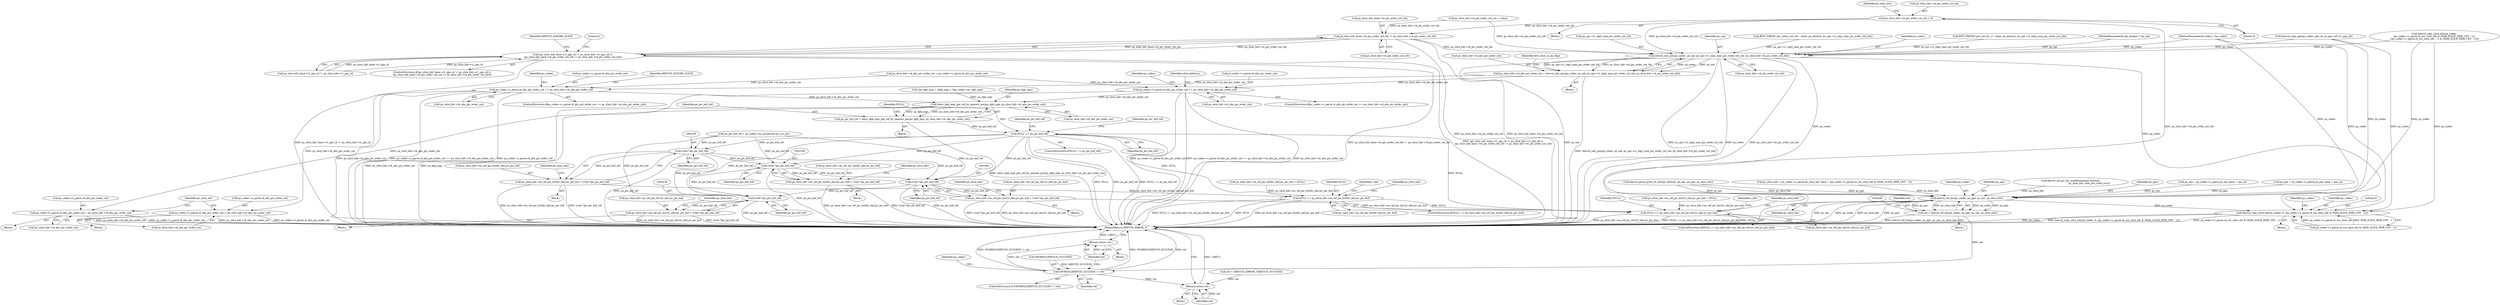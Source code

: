 digraph "0_Android_a1424724a00d62ac5efa0e27953eed66850d662f@pointer" {
"1000560" [label="(Call,ps_slice_hdr->i4_pic_order_cnt_lsb = 0)"];
"1001637" [label="(Call,ps_slice_hdr_base->i4_pic_order_cnt_lsb != ps_slice_hdr->i4_pic_order_cnt_lsb)"];
"1001629" [label="(Call,(ps_slice_hdr_base->i1_pps_id != ps_slice_hdr->i1_pps_id) ||\n (ps_slice_hdr_base->i4_pic_order_cnt_lsb != ps_slice_hdr->i4_pic_order_cnt_lsb))"];
"1001658" [label="(Call,ihevcd_calc_poc(ps_codec, ps_nal, ps_sps->i1_log2_max_pic_order_cnt_lsb, ps_slice_hdr->i4_pic_order_cnt_lsb))"];
"1001654" [label="(Call,ps_slice_hdr->i4_abs_pic_order_cnt = ihevcd_calc_poc(ps_codec, ps_nal, ps_sps->i1_log2_max_pic_order_cnt_lsb, ps_slice_hdr->i4_pic_order_cnt_lsb))"];
"1001683" [label="(Call,ps_codec->s_parse.i4_abs_pic_order_cnt == ps_slice_hdr->i4_abs_pic_order_cnt)"];
"1001837" [label="(Call,ps_codec->s_parse.i4_abs_pic_order_cnt = ps_slice_hdr->i4_abs_pic_order_cnt)"];
"1002238" [label="(Call,ihevc_dpb_mgr_get_ref_by_nearest_poc(ps_dpb_mgr, ps_slice_hdr->i4_abs_pic_order_cnt))"];
"1002236" [label="(Call,ps_pic_buf_ref = ihevc_dpb_mgr_get_ref_by_nearest_poc(ps_dpb_mgr, ps_slice_hdr->i4_abs_pic_order_cnt))"];
"1002244" [label="(Call,NULL == ps_pic_buf_ref)"];
"1002286" [label="(Call,NULL == ps_slice_hdr->as_ref_pic_list0[r_idx].pv_pic_buf)"];
"1002365" [label="(Call,NULL == ps_slice_hdr->as_ref_pic_list1[r_idx].pv_pic_buf)"];
"1002304" [label="(Call,(void *)ps_pic_buf_ref)"];
"1002296" [label="(Call,ps_slice_hdr->as_ref_pic_list0[r_idx].pv_pic_buf = (void *)ps_pic_buf_ref)"];
"1002338" [label="(Call,(void *)ps_pic_buf_ref)"];
"1002330" [label="(Call,ps_slice_hdr->as_ref_pic_list0[r_idx].pv_pic_buf = (void *)ps_pic_buf_ref)"];
"1002383" [label="(Call,(void *)ps_pic_buf_ref)"];
"1002375" [label="(Call,ps_slice_hdr->as_ref_pic_list1[r_idx].pv_pic_buf = (void *)ps_pic_buf_ref)"];
"1002417" [label="(Call,(void *)ps_pic_buf_ref)"];
"1002409" [label="(Call,ps_slice_hdr->as_ref_pic_list1[r_idx].pv_pic_buf = (void *)ps_pic_buf_ref)"];
"1001849" [label="(Call,ps_codec->s_parse.i4_abs_pic_order_cnt == ps_slice_hdr->i4_abs_pic_order_cnt)"];
"1001860" [label="(Call,ps_codec->s_parse.i4_abs_pic_order_cnt = ps_slice_hdr->i4_abs_pic_order_cnt)"];
"1002198" [label="(Call,ihevcd_ref_list(ps_codec, ps_pps, ps_sps, ps_slice_hdr))"];
"1002196" [label="(Call,ret = ihevcd_ref_list(ps_codec, ps_pps, ps_sps, ps_slice_hdr))"];
"1002204" [label="(Call,(WORD32)IHEVCD_SUCCESS != ret)"];
"1002210" [label="(Return,return ret;)"];
"1002615" [label="(Return,return ret;)"];
"1002515" [label="(Call,ihevcd_copy_slice_hdr(ps_codec, 0, (ps_codec->s_parse.i4_cur_slice_idx & (MAX_SLICE_HDR_CNT - 1))))"];
"1002211" [label="(Identifier,ret)"];
"1002197" [label="(Identifier,ret)"];
"1002288" [label="(Call,ps_slice_hdr->as_ref_pic_list0[r_idx].pv_pic_buf)"];
"1002198" [label="(Call,ihevcd_ref_list(ps_codec, ps_pps, ps_sps, ps_slice_hdr))"];
"1002158" [label="(Call,ps_slice_hdr->as_ref_pic_list0[r_idx].pv_pic_buf = NULL)"];
"1001830" [label="(Block,)"];
"1000438" [label="(Call,ihevcd_copy_slice_hdr(ps_codec,\n (ps_codec->s_parse.i4_cur_slice_idx & (MAX_SLICE_HDR_CNT - 1)),\n ((ps_codec->s_parse.i4_cur_slice_idx - 1) & (MAX_SLICE_HDR_CNT - 1))))"];
"1002340" [label="(Identifier,ps_pic_buf_ref)"];
"1000132" [label="(Block,)"];
"1000130" [label="(MethodParameterIn,codec_t *ps_codec)"];
"1002424" [label="(Identifier,ps_slice_hdr)"];
"1000945" [label="(Call,BITS_PARSE(\"poc_lsb_lt[ i ]\", value, ps_bitstrm, ps_sps->i1_log2_max_pic_order_cnt_lsb))"];
"1000131" [label="(MethodParameterIn,nal_header_t *ps_nal)"];
"1000263" [label="(Call,ihevcd_copy_pps(ps_codec, pps_id, ps_pps_ref->i1_pps_id))"];
"1000567" [label="(Identifier,ps_slice_hdr)"];
"1001654" [label="(Call,ps_slice_hdr->i4_abs_pic_order_cnt = ihevcd_calc_poc(ps_codec, ps_nal, ps_sps->i1_log2_max_pic_order_cnt_lsb, ps_slice_hdr->i4_pic_order_cnt_lsb))"];
"1002329" [label="(Block,)"];
"1002245" [label="(Identifier,NULL)"];
"1000397" [label="(Call,ps_slice_hdr = ps_codec->s_parse.ps_slice_hdr_base + (ps_codec->s_parse.i4_cur_slice_idx & (MAX_SLICE_HDR_CNT - 1)))"];
"1001638" [label="(Call,ps_slice_hdr_base->i4_pic_order_cnt_lsb)"];
"1000689" [label="(Call,ps_slice_hdr->i4_pic_order_cnt_lsb = value)"];
"1002199" [label="(Identifier,ps_codec)"];
"1001630" [label="(Call,ps_slice_hdr_base->i1_pps_id != ps_slice_hdr->i1_pps_id)"];
"1002238" [label="(Call,ihevc_dpb_mgr_get_ref_by_nearest_poc(ps_dpb_mgr, ps_slice_hdr->i4_abs_pic_order_cnt))"];
"1002345" [label="(Identifier,ps_slice_hdr)"];
"1002374" [label="(Block,)"];
"1001658" [label="(Call,ihevcd_calc_poc(ps_codec, ps_nal, ps_sps->i1_log2_max_pic_order_cnt_lsb, ps_slice_hdr->i4_pic_order_cnt_lsb))"];
"1002216" [label="(Block,)"];
"1002205" [label="(Call,(WORD32)IHEVCD_SUCCESS)"];
"1002408" [label="(Block,)"];
"1002297" [label="(Call,ps_slice_hdr->as_ref_pic_list0[r_idx].pv_pic_buf)"];
"1002201" [label="(Identifier,ps_sps)"];
"1002196" [label="(Call,ret = ihevcd_ref_list(ps_codec, ps_pps, ps_sps, ps_slice_hdr))"];
"1000561" [label="(Call,ps_slice_hdr->i4_pic_order_cnt_lsb)"];
"1001664" [label="(Call,ps_slice_hdr->i4_pic_order_cnt_lsb)"];
"1001859" [label="(Identifier,IHEVCD_IGNORE_SLICE)"];
"1002200" [label="(Identifier,ps_pps)"];
"1001871" [label="(Identifier,ps_slice_hdr)"];
"1002366" [label="(Identifier,NULL)"];
"1002417" [label="(Call,(void *)ps_pic_buf_ref)"];
"1002529" [label="(Identifier,ps_codec)"];
"1000682" [label="(Call,BITS_PARSE(\"pic_order_cnt_lsb\", value, ps_bitstrm, ps_sps->i1_log2_max_pic_order_cnt_lsb))"];
"1001659" [label="(Identifier,ps_codec)"];
"1001762" [label="(Identifier,ps_codec)"];
"1001849" [label="(Call,ps_codec->s_parse.i4_abs_pic_order_cnt == ps_slice_hdr->i4_abs_pic_order_cnt)"];
"1001861" [label="(Call,ps_codec->s_parse.i4_abs_pic_order_cnt)"];
"1002195" [label="(Block,)"];
"1001848" [label="(ControlStructure,if(ps_codec->s_parse.i4_abs_pic_order_cnt == ps_slice_hdr->i4_abs_pic_order_cnt))"];
"1001860" [label="(Call,ps_codec->s_parse.i4_abs_pic_order_cnt = ps_slice_hdr->i4_abs_pic_order_cnt)"];
"1002376" [label="(Call,ps_slice_hdr->as_ref_pic_list1[r_idx].pv_pic_buf)"];
"1001661" [label="(Call,ps_sps->i1_log2_max_pic_order_cnt_lsb)"];
"1002285" [label="(ControlStructure,if(NULL == ps_slice_hdr->as_ref_pic_list0[r_idx].pv_pic_buf))"];
"1001275" [label="(Call,ihevcd_ref_pic_list_modification(ps_bitstrm,\n                                                 ps_slice_hdr, num_poc_total_curr))"];
"1002248" [label="(Call,ps_pic_buf_ref = ps_codec->as_process[0].ps_cur_pic)"];
"1001863" [label="(Identifier,ps_codec)"];
"1001646" [label="(Identifier,IHEVCD_IGNORE_SLICE)"];
"1002516" [label="(Identifier,ps_codec)"];
"1002338" [label="(Call,(void *)ps_pic_buf_ref)"];
"1002304" [label="(Call,(void *)ps_pic_buf_ref)"];
"1002331" [label="(Call,ps_slice_hdr->as_ref_pic_list0[r_idx].pv_pic_buf)"];
"1002615" [label="(Return,return ret;)"];
"1002209" [label="(Block,)"];
"1001683" [label="(Call,ps_codec->s_parse.i4_abs_pic_order_cnt == ps_slice_hdr->i4_abs_pic_order_cnt)"];
"1002617" [label="(MethodReturn,IHEVCD_ERROR_T)"];
"1002286" [label="(Call,NULL == ps_slice_hdr->as_ref_pic_list0[r_idx].pv_pic_buf)"];
"1001682" [label="(ControlStructure,if(ps_codec->s_parse.i4_abs_pic_order_cnt == ps_slice_hdr->i4_abs_pic_order_cnt))"];
"1001695" [label="(Identifier,slice_address)"];
"1002409" [label="(Call,ps_slice_hdr->as_ref_pic_list1[r_idx].pv_pic_buf = (void *)ps_pic_buf_ref)"];
"1002517" [label="(Literal,0)"];
"1001847" [label="(Block,)"];
"1002287" [label="(Identifier,NULL)"];
"1002306" [label="(Identifier,ps_pic_buf_ref)"];
"1002221" [label="(Call,*ps_dpb_mgr = (dpb_mgr_t *)ps_codec->pv_dpb_mgr)"];
"1002390" [label="(Identifier,ps_slice_hdr)"];
"1001855" [label="(Call,ps_slice_hdr->i4_abs_pic_order_cnt)"];
"1000274" [label="(Call,ps_sps = ps_codec->s_parse.ps_sps_base + sps_id)"];
"1002240" [label="(Call,ps_slice_hdr->i4_abs_pic_order_cnt)"];
"1002249" [label="(Identifier,ps_pic_buf_ref)"];
"1000221" [label="(Call,ps_pps = ps_codec->s_parse.ps_pps_base + pps_id)"];
"1001655" [label="(Call,ps_slice_hdr->i4_abs_pic_order_cnt)"];
"1001684" [label="(Call,ps_codec->s_parse.i4_abs_pic_order_cnt)"];
"1001629" [label="(Call,(ps_slice_hdr_base->i1_pps_id != ps_slice_hdr->i1_pps_id) ||\n (ps_slice_hdr_base->i4_pic_order_cnt_lsb != ps_slice_hdr->i4_pic_order_cnt_lsb))"];
"1000554" [label="(Block,)"];
"1001641" [label="(Call,ps_slice_hdr->i4_pic_order_cnt_lsb)"];
"1002176" [label="(Call,ps_slice_hdr->as_ref_pic_list1[r_idx].pv_pic_buf = NULL)"];
"1002367" [label="(Call,ps_slice_hdr->as_ref_pic_list1[r_idx].pv_pic_buf)"];
"1002267" [label="(Identifier,ps_mv_buf_ref)"];
"1002295" [label="(Block,)"];
"1002330" [label="(Call,ps_slice_hdr->as_ref_pic_list0[r_idx].pv_pic_buf = (void *)ps_pic_buf_ref)"];
"1002236" [label="(Call,ps_pic_buf_ref = ihevc_dpb_mgr_get_ref_by_nearest_poc(ps_dpb_mgr, ps_slice_hdr->i4_abs_pic_order_cnt))"];
"1002210" [label="(Return,return ret;)"];
"1001680" [label="(Identifier,first_slice_in_pic_flag)"];
"1002365" [label="(Call,NULL == ps_slice_hdr->as_ref_pic_list1[r_idx].pv_pic_buf)"];
"1002283" [label="(Identifier,r_idx)"];
"1002364" [label="(ControlStructure,if(NULL == ps_slice_hdr->as_ref_pic_list1[r_idx].pv_pic_buf))"];
"1002239" [label="(Identifier,ps_dpb_mgr)"];
"1002375" [label="(Call,ps_slice_hdr->as_ref_pic_list1[r_idx].pv_pic_buf = (void *)ps_pic_buf_ref)"];
"1001837" [label="(Call,ps_codec->s_parse.i4_abs_pic_order_cnt = ps_slice_hdr->i4_abs_pic_order_cnt)"];
"1002383" [label="(Call,(void *)ps_pic_buf_ref)"];
"1002202" [label="(Identifier,ps_slice_hdr)"];
"1001637" [label="(Call,ps_slice_hdr_base->i4_pic_order_cnt_lsb != ps_slice_hdr->i4_pic_order_cnt_lsb)"];
"1002204" [label="(Call,(WORD32)IHEVCD_SUCCESS != ret)"];
"1002296" [label="(Call,ps_slice_hdr->as_ref_pic_list0[r_idx].pv_pic_buf = (void *)ps_pic_buf_ref)"];
"1001653" [label="(Block,)"];
"1002518" [label="(Call,ps_codec->s_parse.i4_cur_slice_idx & (MAX_SLICE_HDR_CNT - 1))"];
"1002362" [label="(Identifier,r_idx)"];
"1001628" [label="(ControlStructure,if((ps_slice_hdr_base->i1_pps_id != ps_slice_hdr->i1_pps_id) ||\n (ps_slice_hdr_base->i4_pic_order_cnt_lsb != ps_slice_hdr->i4_pic_order_cnt_lsb)))"];
"1002243" [label="(ControlStructure,if(NULL == ps_pic_buf_ref))"];
"1001428" [label="(Call,ihevcd_parse_pred_wt_ofst(ps_bitstrm, ps_sps, ps_pps, ps_slice_hdr))"];
"1002300" [label="(Identifier,ps_slice_hdr)"];
"1002244" [label="(Call,NULL == ps_pic_buf_ref)"];
"1002214" [label="(Identifier,ps_codec)"];
"1002379" [label="(Identifier,ps_slice_hdr)"];
"1001689" [label="(Call,ps_slice_hdr->i4_abs_pic_order_cnt)"];
"1002237" [label="(Identifier,ps_pic_buf_ref)"];
"1002385" [label="(Identifier,ps_pic_buf_ref)"];
"1002203" [label="(ControlStructure,if ((WORD32)IHEVCD_SUCCESS != ret))"];
"1001669" [label="(Call,ps_slice_hdr->i4_abs_pic_order_cnt = ps_codec->s_parse.i4_abs_pic_order_cnt)"];
"1002419" [label="(Identifier,ps_pic_buf_ref)"];
"1002410" [label="(Call,ps_slice_hdr->as_ref_pic_list1[r_idx].pv_pic_buf)"];
"1001866" [label="(Call,ps_slice_hdr->i4_abs_pic_order_cnt)"];
"1002506" [label="(Block,)"];
"1002616" [label="(Identifier,ret)"];
"1001850" [label="(Call,ps_codec->s_parse.i4_abs_pic_order_cnt)"];
"1000560" [label="(Call,ps_slice_hdr->i4_pic_order_cnt_lsb = 0)"];
"1001660" [label="(Identifier,ps_nal)"];
"1001838" [label="(Call,ps_codec->s_parse.i4_abs_pic_order_cnt)"];
"1001649" [label="(Literal,0)"];
"1000564" [label="(Literal,0)"];
"1002311" [label="(Identifier,ps_slice_hdr)"];
"1002208" [label="(Identifier,ret)"];
"1001843" [label="(Call,ps_slice_hdr->i4_abs_pic_order_cnt)"];
"1002515" [label="(Call,ihevcd_copy_slice_hdr(ps_codec, 0, (ps_codec->s_parse.i4_cur_slice_idx & (MAX_SLICE_HDR_CNT - 1))))"];
"1002246" [label="(Identifier,ps_pic_buf_ref)"];
"1000134" [label="(Call,ret = (IHEVCD_ERROR_T)IHEVCD_SUCCESS)"];
"1000560" -> "1000554"  [label="AST: "];
"1000560" -> "1000564"  [label="CFG: "];
"1000561" -> "1000560"  [label="AST: "];
"1000564" -> "1000560"  [label="AST: "];
"1000567" -> "1000560"  [label="CFG: "];
"1000560" -> "1002617"  [label="DDG: ps_slice_hdr->i4_pic_order_cnt_lsb"];
"1000560" -> "1001637"  [label="DDG: ps_slice_hdr->i4_pic_order_cnt_lsb"];
"1000560" -> "1001658"  [label="DDG: ps_slice_hdr->i4_pic_order_cnt_lsb"];
"1001637" -> "1001629"  [label="AST: "];
"1001637" -> "1001641"  [label="CFG: "];
"1001638" -> "1001637"  [label="AST: "];
"1001641" -> "1001637"  [label="AST: "];
"1001629" -> "1001637"  [label="CFG: "];
"1001637" -> "1002617"  [label="DDG: ps_slice_hdr_base->i4_pic_order_cnt_lsb"];
"1001637" -> "1002617"  [label="DDG: ps_slice_hdr->i4_pic_order_cnt_lsb"];
"1001637" -> "1001629"  [label="DDG: ps_slice_hdr_base->i4_pic_order_cnt_lsb"];
"1001637" -> "1001629"  [label="DDG: ps_slice_hdr->i4_pic_order_cnt_lsb"];
"1000689" -> "1001637"  [label="DDG: ps_slice_hdr->i4_pic_order_cnt_lsb"];
"1001637" -> "1001658"  [label="DDG: ps_slice_hdr->i4_pic_order_cnt_lsb"];
"1001629" -> "1001628"  [label="AST: "];
"1001629" -> "1001630"  [label="CFG: "];
"1001630" -> "1001629"  [label="AST: "];
"1001646" -> "1001629"  [label="CFG: "];
"1001649" -> "1001629"  [label="CFG: "];
"1001629" -> "1002617"  [label="DDG: ps_slice_hdr_base->i4_pic_order_cnt_lsb != ps_slice_hdr->i4_pic_order_cnt_lsb"];
"1001629" -> "1002617"  [label="DDG: (ps_slice_hdr_base->i1_pps_id != ps_slice_hdr->i1_pps_id) ||\n (ps_slice_hdr_base->i4_pic_order_cnt_lsb != ps_slice_hdr->i4_pic_order_cnt_lsb)"];
"1001629" -> "1002617"  [label="DDG: ps_slice_hdr_base->i1_pps_id != ps_slice_hdr->i1_pps_id"];
"1001630" -> "1001629"  [label="DDG: ps_slice_hdr_base->i1_pps_id"];
"1001630" -> "1001629"  [label="DDG: ps_slice_hdr->i1_pps_id"];
"1001658" -> "1001654"  [label="AST: "];
"1001658" -> "1001664"  [label="CFG: "];
"1001659" -> "1001658"  [label="AST: "];
"1001660" -> "1001658"  [label="AST: "];
"1001661" -> "1001658"  [label="AST: "];
"1001664" -> "1001658"  [label="AST: "];
"1001654" -> "1001658"  [label="CFG: "];
"1001658" -> "1002617"  [label="DDG: ps_nal"];
"1001658" -> "1002617"  [label="DDG: ps_sps->i1_log2_max_pic_order_cnt_lsb"];
"1001658" -> "1002617"  [label="DDG: ps_codec"];
"1001658" -> "1002617"  [label="DDG: ps_slice_hdr->i4_pic_order_cnt_lsb"];
"1001658" -> "1001654"  [label="DDG: ps_codec"];
"1001658" -> "1001654"  [label="DDG: ps_nal"];
"1001658" -> "1001654"  [label="DDG: ps_sps->i1_log2_max_pic_order_cnt_lsb"];
"1001658" -> "1001654"  [label="DDG: ps_slice_hdr->i4_pic_order_cnt_lsb"];
"1000263" -> "1001658"  [label="DDG: ps_codec"];
"1000438" -> "1001658"  [label="DDG: ps_codec"];
"1000130" -> "1001658"  [label="DDG: ps_codec"];
"1000131" -> "1001658"  [label="DDG: ps_nal"];
"1000682" -> "1001658"  [label="DDG: ps_sps->i1_log2_max_pic_order_cnt_lsb"];
"1000945" -> "1001658"  [label="DDG: ps_sps->i1_log2_max_pic_order_cnt_lsb"];
"1000689" -> "1001658"  [label="DDG: ps_slice_hdr->i4_pic_order_cnt_lsb"];
"1001658" -> "1002198"  [label="DDG: ps_codec"];
"1001658" -> "1002515"  [label="DDG: ps_codec"];
"1001654" -> "1001653"  [label="AST: "];
"1001655" -> "1001654"  [label="AST: "];
"1001680" -> "1001654"  [label="CFG: "];
"1001654" -> "1002617"  [label="DDG: ihevcd_calc_poc(ps_codec, ps_nal, ps_sps->i1_log2_max_pic_order_cnt_lsb, ps_slice_hdr->i4_pic_order_cnt_lsb)"];
"1001654" -> "1001683"  [label="DDG: ps_slice_hdr->i4_abs_pic_order_cnt"];
"1001654" -> "1001849"  [label="DDG: ps_slice_hdr->i4_abs_pic_order_cnt"];
"1001683" -> "1001682"  [label="AST: "];
"1001683" -> "1001689"  [label="CFG: "];
"1001684" -> "1001683"  [label="AST: "];
"1001689" -> "1001683"  [label="AST: "];
"1001695" -> "1001683"  [label="CFG: "];
"1001762" -> "1001683"  [label="CFG: "];
"1001683" -> "1002617"  [label="DDG: ps_codec->s_parse.i4_abs_pic_order_cnt"];
"1001683" -> "1002617"  [label="DDG: ps_codec->s_parse.i4_abs_pic_order_cnt == ps_slice_hdr->i4_abs_pic_order_cnt"];
"1001683" -> "1002617"  [label="DDG: ps_slice_hdr->i4_abs_pic_order_cnt"];
"1001669" -> "1001683"  [label="DDG: ps_slice_hdr->i4_abs_pic_order_cnt"];
"1001683" -> "1001837"  [label="DDG: ps_slice_hdr->i4_abs_pic_order_cnt"];
"1001683" -> "1002238"  [label="DDG: ps_slice_hdr->i4_abs_pic_order_cnt"];
"1001837" -> "1001830"  [label="AST: "];
"1001837" -> "1001843"  [label="CFG: "];
"1001838" -> "1001837"  [label="AST: "];
"1001843" -> "1001837"  [label="AST: "];
"1001871" -> "1001837"  [label="CFG: "];
"1001837" -> "1002617"  [label="DDG: ps_slice_hdr->i4_abs_pic_order_cnt"];
"1001837" -> "1002617"  [label="DDG: ps_codec->s_parse.i4_abs_pic_order_cnt"];
"1002238" -> "1002236"  [label="AST: "];
"1002238" -> "1002240"  [label="CFG: "];
"1002239" -> "1002238"  [label="AST: "];
"1002240" -> "1002238"  [label="AST: "];
"1002236" -> "1002238"  [label="CFG: "];
"1002238" -> "1002617"  [label="DDG: ps_slice_hdr->i4_abs_pic_order_cnt"];
"1002238" -> "1002617"  [label="DDG: ps_dpb_mgr"];
"1002238" -> "1002236"  [label="DDG: ps_dpb_mgr"];
"1002238" -> "1002236"  [label="DDG: ps_slice_hdr->i4_abs_pic_order_cnt"];
"1002221" -> "1002238"  [label="DDG: ps_dpb_mgr"];
"1001849" -> "1002238"  [label="DDG: ps_slice_hdr->i4_abs_pic_order_cnt"];
"1002236" -> "1002216"  [label="AST: "];
"1002237" -> "1002236"  [label="AST: "];
"1002245" -> "1002236"  [label="CFG: "];
"1002236" -> "1002617"  [label="DDG: ihevc_dpb_mgr_get_ref_by_nearest_poc(ps_dpb_mgr, ps_slice_hdr->i4_abs_pic_order_cnt)"];
"1002236" -> "1002244"  [label="DDG: ps_pic_buf_ref"];
"1002244" -> "1002243"  [label="AST: "];
"1002244" -> "1002246"  [label="CFG: "];
"1002245" -> "1002244"  [label="AST: "];
"1002246" -> "1002244"  [label="AST: "];
"1002249" -> "1002244"  [label="CFG: "];
"1002267" -> "1002244"  [label="CFG: "];
"1002244" -> "1002617"  [label="DDG: NULL"];
"1002244" -> "1002617"  [label="DDG: ps_pic_buf_ref"];
"1002244" -> "1002617"  [label="DDG: NULL == ps_pic_buf_ref"];
"1002244" -> "1002286"  [label="DDG: NULL"];
"1002244" -> "1002304"  [label="DDG: ps_pic_buf_ref"];
"1002244" -> "1002338"  [label="DDG: ps_pic_buf_ref"];
"1002244" -> "1002365"  [label="DDG: NULL"];
"1002244" -> "1002383"  [label="DDG: ps_pic_buf_ref"];
"1002244" -> "1002417"  [label="DDG: ps_pic_buf_ref"];
"1002286" -> "1002285"  [label="AST: "];
"1002286" -> "1002288"  [label="CFG: "];
"1002287" -> "1002286"  [label="AST: "];
"1002288" -> "1002286"  [label="AST: "];
"1002300" -> "1002286"  [label="CFG: "];
"1002283" -> "1002286"  [label="CFG: "];
"1002286" -> "1002617"  [label="DDG: NULL == ps_slice_hdr->as_ref_pic_list0[r_idx].pv_pic_buf"];
"1002286" -> "1002617"  [label="DDG: NULL"];
"1002286" -> "1002617"  [label="DDG: ps_slice_hdr->as_ref_pic_list0[r_idx].pv_pic_buf"];
"1002296" -> "1002286"  [label="DDG: ps_slice_hdr->as_ref_pic_list0[r_idx].pv_pic_buf"];
"1002158" -> "1002286"  [label="DDG: ps_slice_hdr->as_ref_pic_list0[r_idx].pv_pic_buf"];
"1002286" -> "1002365"  [label="DDG: NULL"];
"1002365" -> "1002364"  [label="AST: "];
"1002365" -> "1002367"  [label="CFG: "];
"1002366" -> "1002365"  [label="AST: "];
"1002367" -> "1002365"  [label="AST: "];
"1002379" -> "1002365"  [label="CFG: "];
"1002362" -> "1002365"  [label="CFG: "];
"1002365" -> "1002617"  [label="DDG: NULL == ps_slice_hdr->as_ref_pic_list1[r_idx].pv_pic_buf"];
"1002365" -> "1002617"  [label="DDG: NULL"];
"1002365" -> "1002617"  [label="DDG: ps_slice_hdr->as_ref_pic_list1[r_idx].pv_pic_buf"];
"1002375" -> "1002365"  [label="DDG: ps_slice_hdr->as_ref_pic_list1[r_idx].pv_pic_buf"];
"1002176" -> "1002365"  [label="DDG: ps_slice_hdr->as_ref_pic_list1[r_idx].pv_pic_buf"];
"1002304" -> "1002296"  [label="AST: "];
"1002304" -> "1002306"  [label="CFG: "];
"1002305" -> "1002304"  [label="AST: "];
"1002306" -> "1002304"  [label="AST: "];
"1002296" -> "1002304"  [label="CFG: "];
"1002304" -> "1002617"  [label="DDG: ps_pic_buf_ref"];
"1002304" -> "1002296"  [label="DDG: ps_pic_buf_ref"];
"1002248" -> "1002304"  [label="DDG: ps_pic_buf_ref"];
"1002304" -> "1002338"  [label="DDG: ps_pic_buf_ref"];
"1002304" -> "1002383"  [label="DDG: ps_pic_buf_ref"];
"1002304" -> "1002417"  [label="DDG: ps_pic_buf_ref"];
"1002296" -> "1002295"  [label="AST: "];
"1002297" -> "1002296"  [label="AST: "];
"1002311" -> "1002296"  [label="CFG: "];
"1002296" -> "1002617"  [label="DDG: ps_slice_hdr->as_ref_pic_list0[r_idx].pv_pic_buf"];
"1002296" -> "1002617"  [label="DDG: (void *)ps_pic_buf_ref"];
"1002338" -> "1002330"  [label="AST: "];
"1002338" -> "1002340"  [label="CFG: "];
"1002339" -> "1002338"  [label="AST: "];
"1002340" -> "1002338"  [label="AST: "];
"1002330" -> "1002338"  [label="CFG: "];
"1002338" -> "1002617"  [label="DDG: ps_pic_buf_ref"];
"1002338" -> "1002330"  [label="DDG: ps_pic_buf_ref"];
"1002248" -> "1002338"  [label="DDG: ps_pic_buf_ref"];
"1002338" -> "1002383"  [label="DDG: ps_pic_buf_ref"];
"1002338" -> "1002417"  [label="DDG: ps_pic_buf_ref"];
"1002330" -> "1002329"  [label="AST: "];
"1002331" -> "1002330"  [label="AST: "];
"1002345" -> "1002330"  [label="CFG: "];
"1002330" -> "1002617"  [label="DDG: ps_slice_hdr->as_ref_pic_list0[r_idx].pv_pic_buf"];
"1002330" -> "1002617"  [label="DDG: (void *)ps_pic_buf_ref"];
"1002383" -> "1002375"  [label="AST: "];
"1002383" -> "1002385"  [label="CFG: "];
"1002384" -> "1002383"  [label="AST: "];
"1002385" -> "1002383"  [label="AST: "];
"1002375" -> "1002383"  [label="CFG: "];
"1002383" -> "1002617"  [label="DDG: ps_pic_buf_ref"];
"1002383" -> "1002375"  [label="DDG: ps_pic_buf_ref"];
"1002248" -> "1002383"  [label="DDG: ps_pic_buf_ref"];
"1002383" -> "1002417"  [label="DDG: ps_pic_buf_ref"];
"1002375" -> "1002374"  [label="AST: "];
"1002376" -> "1002375"  [label="AST: "];
"1002390" -> "1002375"  [label="CFG: "];
"1002375" -> "1002617"  [label="DDG: ps_slice_hdr->as_ref_pic_list1[r_idx].pv_pic_buf"];
"1002375" -> "1002617"  [label="DDG: (void *)ps_pic_buf_ref"];
"1002417" -> "1002409"  [label="AST: "];
"1002417" -> "1002419"  [label="CFG: "];
"1002418" -> "1002417"  [label="AST: "];
"1002419" -> "1002417"  [label="AST: "];
"1002409" -> "1002417"  [label="CFG: "];
"1002417" -> "1002617"  [label="DDG: ps_pic_buf_ref"];
"1002417" -> "1002409"  [label="DDG: ps_pic_buf_ref"];
"1002248" -> "1002417"  [label="DDG: ps_pic_buf_ref"];
"1002409" -> "1002408"  [label="AST: "];
"1002410" -> "1002409"  [label="AST: "];
"1002424" -> "1002409"  [label="CFG: "];
"1002409" -> "1002617"  [label="DDG: (void *)ps_pic_buf_ref"];
"1002409" -> "1002617"  [label="DDG: ps_slice_hdr->as_ref_pic_list1[r_idx].pv_pic_buf"];
"1001849" -> "1001848"  [label="AST: "];
"1001849" -> "1001855"  [label="CFG: "];
"1001850" -> "1001849"  [label="AST: "];
"1001855" -> "1001849"  [label="AST: "];
"1001859" -> "1001849"  [label="CFG: "];
"1001863" -> "1001849"  [label="CFG: "];
"1001849" -> "1002617"  [label="DDG: ps_codec->s_parse.i4_abs_pic_order_cnt"];
"1001849" -> "1002617"  [label="DDG: ps_slice_hdr->i4_abs_pic_order_cnt"];
"1001849" -> "1002617"  [label="DDG: ps_codec->s_parse.i4_abs_pic_order_cnt == ps_slice_hdr->i4_abs_pic_order_cnt"];
"1001669" -> "1001849"  [label="DDG: ps_slice_hdr->i4_abs_pic_order_cnt"];
"1001849" -> "1001860"  [label="DDG: ps_slice_hdr->i4_abs_pic_order_cnt"];
"1001860" -> "1001847"  [label="AST: "];
"1001860" -> "1001866"  [label="CFG: "];
"1001861" -> "1001860"  [label="AST: "];
"1001866" -> "1001860"  [label="AST: "];
"1001871" -> "1001860"  [label="CFG: "];
"1001860" -> "1002617"  [label="DDG: ps_codec->s_parse.i4_abs_pic_order_cnt"];
"1001860" -> "1002617"  [label="DDG: ps_slice_hdr->i4_abs_pic_order_cnt"];
"1002198" -> "1002196"  [label="AST: "];
"1002198" -> "1002202"  [label="CFG: "];
"1002199" -> "1002198"  [label="AST: "];
"1002200" -> "1002198"  [label="AST: "];
"1002201" -> "1002198"  [label="AST: "];
"1002202" -> "1002198"  [label="AST: "];
"1002196" -> "1002198"  [label="CFG: "];
"1002198" -> "1002617"  [label="DDG: ps_pps"];
"1002198" -> "1002617"  [label="DDG: ps_sps"];
"1002198" -> "1002617"  [label="DDG: ps_codec"];
"1002198" -> "1002617"  [label="DDG: ps_slice_hdr"];
"1002198" -> "1002196"  [label="DDG: ps_codec"];
"1002198" -> "1002196"  [label="DDG: ps_pps"];
"1002198" -> "1002196"  [label="DDG: ps_sps"];
"1002198" -> "1002196"  [label="DDG: ps_slice_hdr"];
"1000263" -> "1002198"  [label="DDG: ps_codec"];
"1000438" -> "1002198"  [label="DDG: ps_codec"];
"1000130" -> "1002198"  [label="DDG: ps_codec"];
"1000221" -> "1002198"  [label="DDG: ps_pps"];
"1001428" -> "1002198"  [label="DDG: ps_pps"];
"1001428" -> "1002198"  [label="DDG: ps_sps"];
"1001428" -> "1002198"  [label="DDG: ps_slice_hdr"];
"1000274" -> "1002198"  [label="DDG: ps_sps"];
"1001275" -> "1002198"  [label="DDG: ps_slice_hdr"];
"1000397" -> "1002198"  [label="DDG: ps_slice_hdr"];
"1002198" -> "1002515"  [label="DDG: ps_codec"];
"1002196" -> "1002195"  [label="AST: "];
"1002197" -> "1002196"  [label="AST: "];
"1002206" -> "1002196"  [label="CFG: "];
"1002196" -> "1002617"  [label="DDG: ihevcd_ref_list(ps_codec, ps_pps, ps_sps, ps_slice_hdr)"];
"1002196" -> "1002204"  [label="DDG: ret"];
"1002204" -> "1002203"  [label="AST: "];
"1002204" -> "1002208"  [label="CFG: "];
"1002205" -> "1002204"  [label="AST: "];
"1002208" -> "1002204"  [label="AST: "];
"1002211" -> "1002204"  [label="CFG: "];
"1002214" -> "1002204"  [label="CFG: "];
"1002204" -> "1002617"  [label="DDG: (WORD32)IHEVCD_SUCCESS != ret"];
"1002204" -> "1002617"  [label="DDG: ret"];
"1002204" -> "1002617"  [label="DDG: (WORD32)IHEVCD_SUCCESS"];
"1002205" -> "1002204"  [label="DDG: IHEVCD_SUCCESS"];
"1002204" -> "1002210"  [label="DDG: ret"];
"1002204" -> "1002615"  [label="DDG: ret"];
"1002210" -> "1002209"  [label="AST: "];
"1002210" -> "1002211"  [label="CFG: "];
"1002211" -> "1002210"  [label="AST: "];
"1002617" -> "1002210"  [label="CFG: "];
"1002210" -> "1002617"  [label="DDG: <RET>"];
"1002211" -> "1002210"  [label="DDG: ret"];
"1002615" -> "1000132"  [label="AST: "];
"1002615" -> "1002616"  [label="CFG: "];
"1002616" -> "1002615"  [label="AST: "];
"1002617" -> "1002615"  [label="CFG: "];
"1002615" -> "1002617"  [label="DDG: <RET>"];
"1002616" -> "1002615"  [label="DDG: ret"];
"1000134" -> "1002615"  [label="DDG: ret"];
"1002515" -> "1002506"  [label="AST: "];
"1002515" -> "1002518"  [label="CFG: "];
"1002516" -> "1002515"  [label="AST: "];
"1002517" -> "1002515"  [label="AST: "];
"1002518" -> "1002515"  [label="AST: "];
"1002529" -> "1002515"  [label="CFG: "];
"1002515" -> "1002617"  [label="DDG: ps_codec"];
"1002515" -> "1002617"  [label="DDG: ihevcd_copy_slice_hdr(ps_codec, 0, (ps_codec->s_parse.i4_cur_slice_idx & (MAX_SLICE_HDR_CNT - 1)))"];
"1002515" -> "1002617"  [label="DDG: ps_codec->s_parse.i4_cur_slice_idx & (MAX_SLICE_HDR_CNT - 1)"];
"1000263" -> "1002515"  [label="DDG: ps_codec"];
"1000438" -> "1002515"  [label="DDG: ps_codec"];
"1000130" -> "1002515"  [label="DDG: ps_codec"];
"1002518" -> "1002515"  [label="DDG: ps_codec->s_parse.i4_cur_slice_idx"];
"1002518" -> "1002515"  [label="DDG: MAX_SLICE_HDR_CNT - 1"];
}
